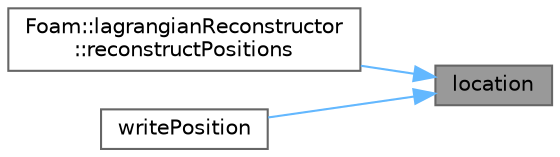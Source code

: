 digraph "location"
{
 // LATEX_PDF_SIZE
  bgcolor="transparent";
  edge [fontname=Helvetica,fontsize=10,labelfontname=Helvetica,labelfontsize=10];
  node [fontname=Helvetica,fontsize=10,shape=box,height=0.2,width=0.4];
  rankdir="RL";
  Node1 [id="Node000001",label="location",height=0.2,width=0.4,color="gray40", fillcolor="grey60", style="filled", fontcolor="black",tooltip=" "];
  Node1 -> Node2 [id="edge1_Node000001_Node000002",dir="back",color="steelblue1",style="solid",tooltip=" "];
  Node2 [id="Node000002",label="Foam::lagrangianReconstructor\l::reconstructPositions",height=0.2,width=0.4,color="grey40", fillcolor="white", style="filled",URL="$classFoam_1_1lagrangianReconstructor.html#a6673e4f0fe67c84e7888a33f47bc8e92",tooltip=" "];
  Node1 -> Node3 [id="edge2_Node000001_Node000003",dir="back",color="steelblue1",style="solid",tooltip=" "];
  Node3 [id="Node000003",label="writePosition",height=0.2,width=0.4,color="grey40", fillcolor="white", style="filled",URL="$classFoam_1_1passivePositionParticle.html#ae297feea7fc3c1029362280675a6580c",tooltip=" "];
}
